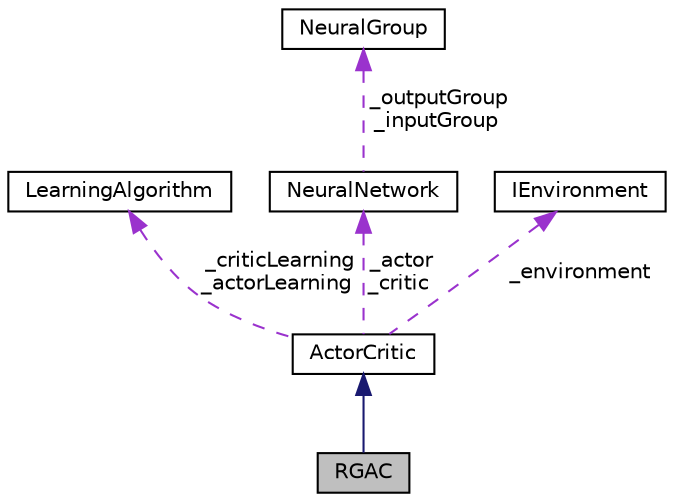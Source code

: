 digraph "RGAC"
{
  edge [fontname="Helvetica",fontsize="10",labelfontname="Helvetica",labelfontsize="10"];
  node [fontname="Helvetica",fontsize="10",shape=record];
  Node1 [label="RGAC",height=0.2,width=0.4,color="black", fillcolor="grey75", style="filled", fontcolor="black"];
  Node2 -> Node1 [dir="back",color="midnightblue",fontsize="10",style="solid",fontname="Helvetica"];
  Node2 [label="ActorCritic",height=0.2,width=0.4,color="black", fillcolor="white", style="filled",URL="$class_actor_critic.html"];
  Node3 -> Node2 [dir="back",color="darkorchid3",fontsize="10",style="dashed",label=" _criticLearning\n_actorLearning" ,fontname="Helvetica"];
  Node3 [label="LearningAlgorithm",height=0.2,width=0.4,color="black", fillcolor="white", style="filled",URL="$class_learning_algorithm.html"];
  Node4 -> Node2 [dir="back",color="darkorchid3",fontsize="10",style="dashed",label=" _actor\n_critic" ,fontname="Helvetica"];
  Node4 [label="NeuralNetwork",height=0.2,width=0.4,color="black", fillcolor="white", style="filled",URL="$class_neural_network.html"];
  Node5 -> Node4 [dir="back",color="darkorchid3",fontsize="10",style="dashed",label=" _outputGroup\n_inputGroup" ,fontname="Helvetica"];
  Node5 [label="NeuralGroup",height=0.2,width=0.4,color="black", fillcolor="white", style="filled",URL="$class_neural_group.html"];
  Node6 -> Node2 [dir="back",color="darkorchid3",fontsize="10",style="dashed",label=" _environment" ,fontname="Helvetica"];
  Node6 [label="IEnvironment",height=0.2,width=0.4,color="black", fillcolor="white", style="filled",URL="$class_i_environment.html"];
}
